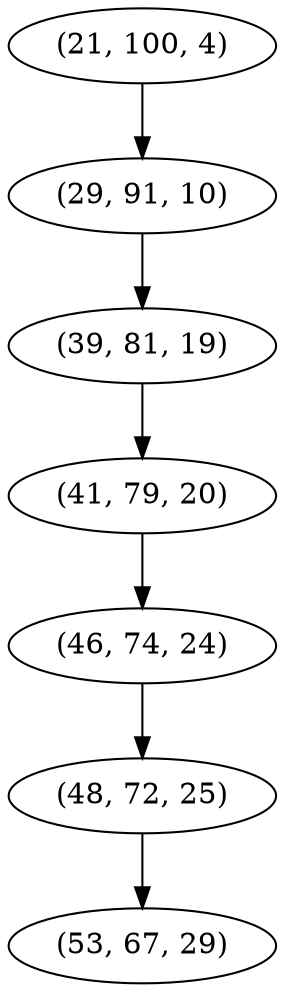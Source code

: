 digraph tree {
    "(21, 100, 4)";
    "(29, 91, 10)";
    "(39, 81, 19)";
    "(41, 79, 20)";
    "(46, 74, 24)";
    "(48, 72, 25)";
    "(53, 67, 29)";
    "(21, 100, 4)" -> "(29, 91, 10)";
    "(29, 91, 10)" -> "(39, 81, 19)";
    "(39, 81, 19)" -> "(41, 79, 20)";
    "(41, 79, 20)" -> "(46, 74, 24)";
    "(46, 74, 24)" -> "(48, 72, 25)";
    "(48, 72, 25)" -> "(53, 67, 29)";
}
